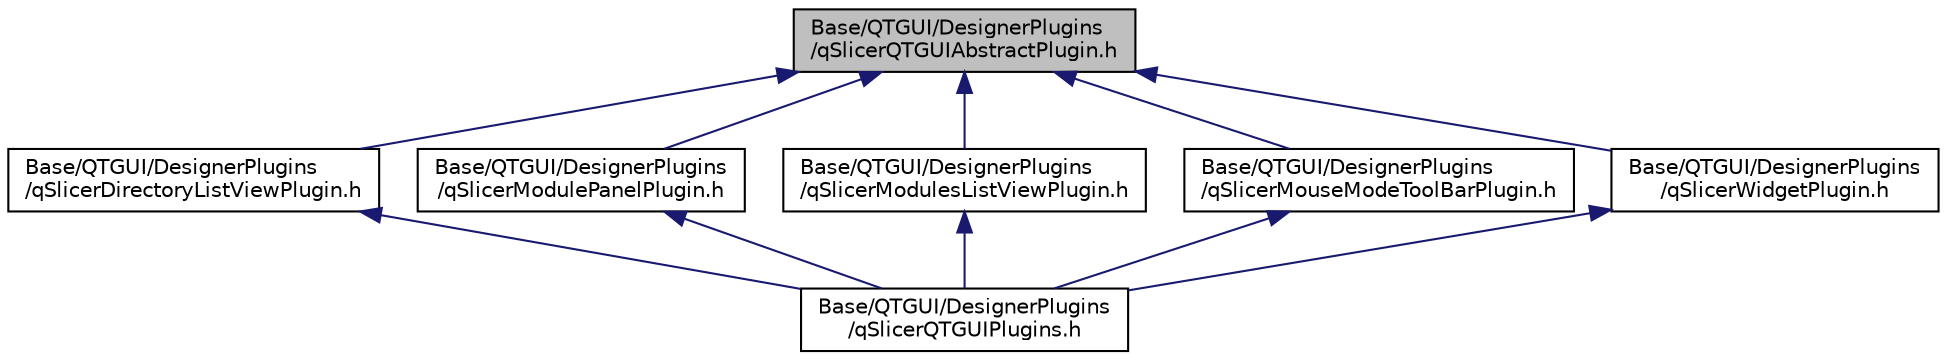 digraph "Base/QTGUI/DesignerPlugins/qSlicerQTGUIAbstractPlugin.h"
{
  bgcolor="transparent";
  edge [fontname="Helvetica",fontsize="10",labelfontname="Helvetica",labelfontsize="10"];
  node [fontname="Helvetica",fontsize="10",shape=record];
  Node4 [label="Base/QTGUI/DesignerPlugins\l/qSlicerQTGUIAbstractPlugin.h",height=0.2,width=0.4,color="black", fillcolor="grey75", style="filled", fontcolor="black"];
  Node4 -> Node5 [dir="back",color="midnightblue",fontsize="10",style="solid",fontname="Helvetica"];
  Node5 [label="Base/QTGUI/DesignerPlugins\l/qSlicerDirectoryListViewPlugin.h",height=0.2,width=0.4,color="black",URL="$qSlicerDirectoryListViewPlugin_8h.html"];
  Node5 -> Node6 [dir="back",color="midnightblue",fontsize="10",style="solid",fontname="Helvetica"];
  Node6 [label="Base/QTGUI/DesignerPlugins\l/qSlicerQTGUIPlugins.h",height=0.2,width=0.4,color="black",URL="$qSlicerQTGUIPlugins_8h.html"];
  Node4 -> Node7 [dir="back",color="midnightblue",fontsize="10",style="solid",fontname="Helvetica"];
  Node7 [label="Base/QTGUI/DesignerPlugins\l/qSlicerModulePanelPlugin.h",height=0.2,width=0.4,color="black",URL="$qSlicerModulePanelPlugin_8h.html"];
  Node7 -> Node6 [dir="back",color="midnightblue",fontsize="10",style="solid",fontname="Helvetica"];
  Node4 -> Node8 [dir="back",color="midnightblue",fontsize="10",style="solid",fontname="Helvetica"];
  Node8 [label="Base/QTGUI/DesignerPlugins\l/qSlicerModulesListViewPlugin.h",height=0.2,width=0.4,color="black",URL="$qSlicerModulesListViewPlugin_8h.html"];
  Node8 -> Node6 [dir="back",color="midnightblue",fontsize="10",style="solid",fontname="Helvetica"];
  Node4 -> Node9 [dir="back",color="midnightblue",fontsize="10",style="solid",fontname="Helvetica"];
  Node9 [label="Base/QTGUI/DesignerPlugins\l/qSlicerMouseModeToolBarPlugin.h",height=0.2,width=0.4,color="black",URL="$qSlicerMouseModeToolBarPlugin_8h.html"];
  Node9 -> Node6 [dir="back",color="midnightblue",fontsize="10",style="solid",fontname="Helvetica"];
  Node4 -> Node10 [dir="back",color="midnightblue",fontsize="10",style="solid",fontname="Helvetica"];
  Node10 [label="Base/QTGUI/DesignerPlugins\l/qSlicerWidgetPlugin.h",height=0.2,width=0.4,color="black",URL="$qSlicerWidgetPlugin_8h.html"];
  Node10 -> Node6 [dir="back",color="midnightblue",fontsize="10",style="solid",fontname="Helvetica"];
}
